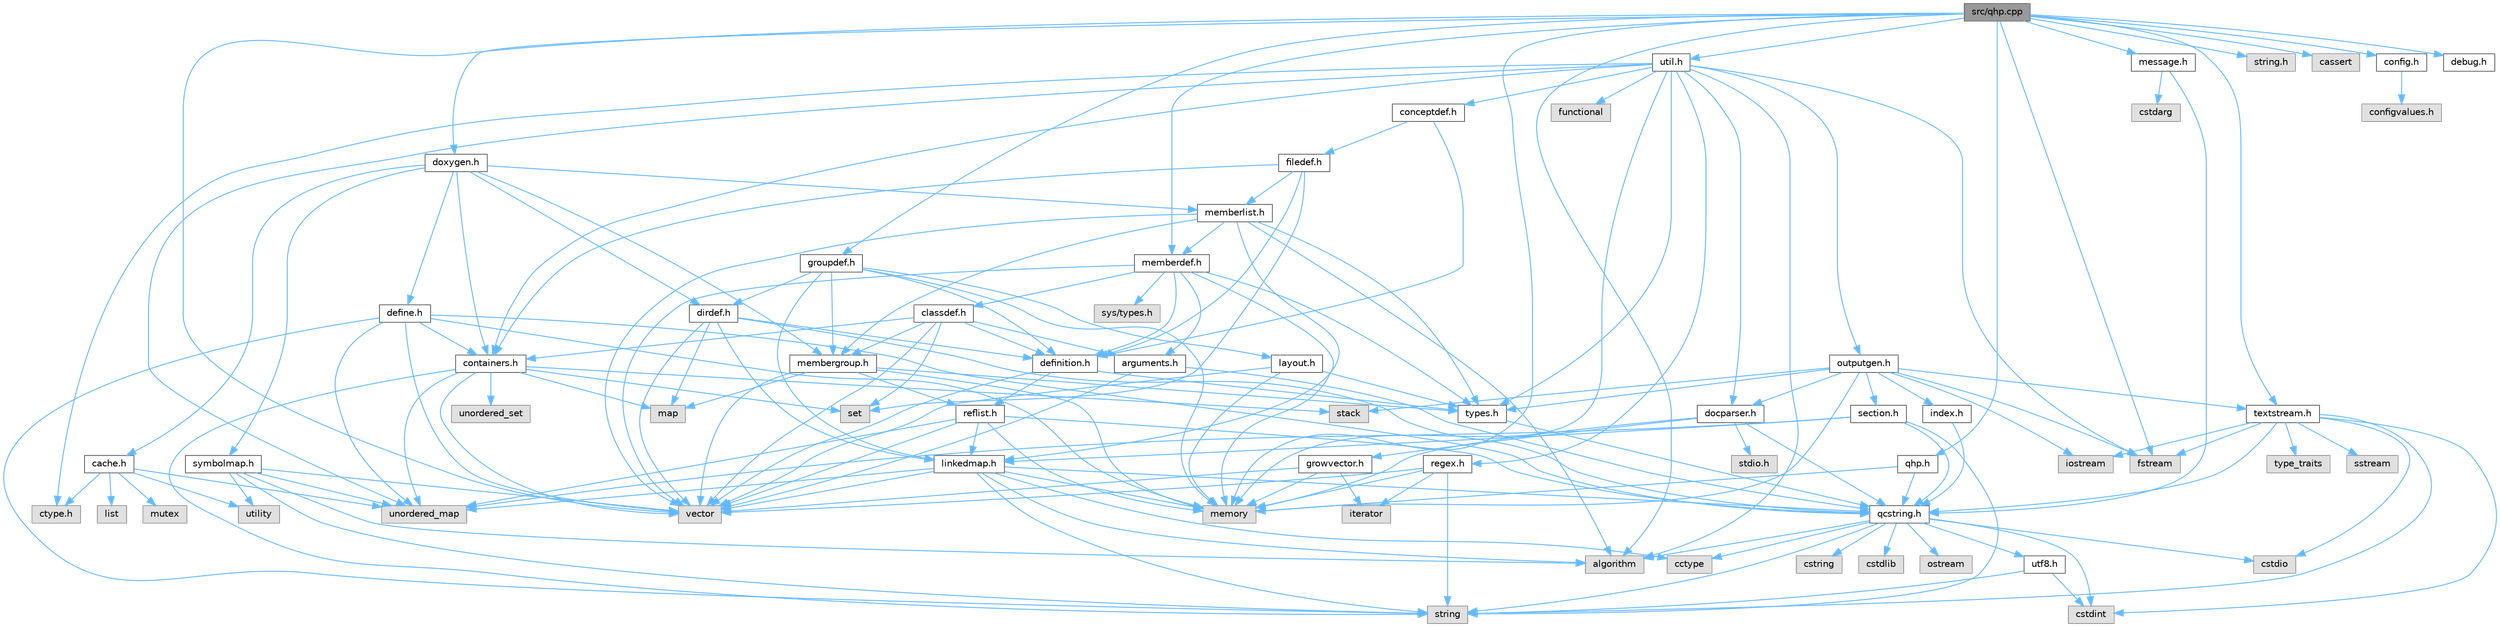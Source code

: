 digraph "src/qhp.cpp"
{
 // INTERACTIVE_SVG=YES
 // LATEX_PDF_SIZE
  bgcolor="transparent";
  edge [fontname=Helvetica,fontsize=10,labelfontname=Helvetica,labelfontsize=10];
  node [fontname=Helvetica,fontsize=10,shape=box,height=0.2,width=0.4];
  Node1 [label="src/qhp.cpp",height=0.2,width=0.4,color="gray40", fillcolor="grey60", style="filled", fontcolor="black",tooltip=" "];
  Node1 -> Node2 [color="steelblue1",style="solid"];
  Node2 [label="algorithm",height=0.2,width=0.4,color="grey60", fillcolor="#E0E0E0", style="filled",tooltip=" "];
  Node1 -> Node3 [color="steelblue1",style="solid"];
  Node3 [label="fstream",height=0.2,width=0.4,color="grey60", fillcolor="#E0E0E0", style="filled",tooltip=" "];
  Node1 -> Node4 [color="steelblue1",style="solid"];
  Node4 [label="memory",height=0.2,width=0.4,color="grey60", fillcolor="#E0E0E0", style="filled",tooltip=" "];
  Node1 -> Node5 [color="steelblue1",style="solid"];
  Node5 [label="string.h",height=0.2,width=0.4,color="grey60", fillcolor="#E0E0E0", style="filled",tooltip=" "];
  Node1 -> Node6 [color="steelblue1",style="solid"];
  Node6 [label="vector",height=0.2,width=0.4,color="grey60", fillcolor="#E0E0E0", style="filled",tooltip=" "];
  Node1 -> Node7 [color="steelblue1",style="solid"];
  Node7 [label="cassert",height=0.2,width=0.4,color="grey60", fillcolor="#E0E0E0", style="filled",tooltip=" "];
  Node1 -> Node8 [color="steelblue1",style="solid"];
  Node8 [label="config.h",height=0.2,width=0.4,color="grey40", fillcolor="white", style="filled",URL="$db/d16/config_8h.html",tooltip=" "];
  Node8 -> Node9 [color="steelblue1",style="solid"];
  Node9 [label="configvalues.h",height=0.2,width=0.4,color="grey60", fillcolor="#E0E0E0", style="filled",tooltip=" "];
  Node1 -> Node10 [color="steelblue1",style="solid"];
  Node10 [label="debug.h",height=0.2,width=0.4,color="grey40", fillcolor="white", style="filled",URL="$db/d16/debug_8h.html",tooltip=" "];
  Node1 -> Node11 [color="steelblue1",style="solid"];
  Node11 [label="doxygen.h",height=0.2,width=0.4,color="grey40", fillcolor="white", style="filled",URL="$d1/da1/doxygen_8h.html",tooltip=" "];
  Node11 -> Node12 [color="steelblue1",style="solid"];
  Node12 [label="containers.h",height=0.2,width=0.4,color="grey40", fillcolor="white", style="filled",URL="$d5/d75/containers_8h.html",tooltip=" "];
  Node12 -> Node6 [color="steelblue1",style="solid"];
  Node12 -> Node13 [color="steelblue1",style="solid"];
  Node13 [label="string",height=0.2,width=0.4,color="grey60", fillcolor="#E0E0E0", style="filled",tooltip=" "];
  Node12 -> Node14 [color="steelblue1",style="solid"];
  Node14 [label="set",height=0.2,width=0.4,color="grey60", fillcolor="#E0E0E0", style="filled",tooltip=" "];
  Node12 -> Node15 [color="steelblue1",style="solid"];
  Node15 [label="map",height=0.2,width=0.4,color="grey60", fillcolor="#E0E0E0", style="filled",tooltip=" "];
  Node12 -> Node16 [color="steelblue1",style="solid"];
  Node16 [label="unordered_set",height=0.2,width=0.4,color="grey60", fillcolor="#E0E0E0", style="filled",tooltip=" "];
  Node12 -> Node17 [color="steelblue1",style="solid"];
  Node17 [label="unordered_map",height=0.2,width=0.4,color="grey60", fillcolor="#E0E0E0", style="filled",tooltip=" "];
  Node12 -> Node18 [color="steelblue1",style="solid"];
  Node18 [label="stack",height=0.2,width=0.4,color="grey60", fillcolor="#E0E0E0", style="filled",tooltip=" "];
  Node11 -> Node19 [color="steelblue1",style="solid"];
  Node19 [label="membergroup.h",height=0.2,width=0.4,color="grey40", fillcolor="white", style="filled",URL="$d9/d11/membergroup_8h.html",tooltip=" "];
  Node19 -> Node6 [color="steelblue1",style="solid"];
  Node19 -> Node15 [color="steelblue1",style="solid"];
  Node19 -> Node4 [color="steelblue1",style="solid"];
  Node19 -> Node20 [color="steelblue1",style="solid"];
  Node20 [label="types.h",height=0.2,width=0.4,color="grey40", fillcolor="white", style="filled",URL="$d9/d49/types_8h.html",tooltip="This file contains a number of basic enums and types."];
  Node20 -> Node21 [color="steelblue1",style="solid"];
  Node21 [label="qcstring.h",height=0.2,width=0.4,color="grey40", fillcolor="white", style="filled",URL="$d7/d5c/qcstring_8h.html",tooltip=" "];
  Node21 -> Node13 [color="steelblue1",style="solid"];
  Node21 -> Node2 [color="steelblue1",style="solid"];
  Node21 -> Node22 [color="steelblue1",style="solid"];
  Node22 [label="cctype",height=0.2,width=0.4,color="grey60", fillcolor="#E0E0E0", style="filled",tooltip=" "];
  Node21 -> Node23 [color="steelblue1",style="solid"];
  Node23 [label="cstring",height=0.2,width=0.4,color="grey60", fillcolor="#E0E0E0", style="filled",tooltip=" "];
  Node21 -> Node24 [color="steelblue1",style="solid"];
  Node24 [label="cstdio",height=0.2,width=0.4,color="grey60", fillcolor="#E0E0E0", style="filled",tooltip=" "];
  Node21 -> Node25 [color="steelblue1",style="solid"];
  Node25 [label="cstdlib",height=0.2,width=0.4,color="grey60", fillcolor="#E0E0E0", style="filled",tooltip=" "];
  Node21 -> Node26 [color="steelblue1",style="solid"];
  Node26 [label="cstdint",height=0.2,width=0.4,color="grey60", fillcolor="#E0E0E0", style="filled",tooltip=" "];
  Node21 -> Node27 [color="steelblue1",style="solid"];
  Node27 [label="ostream",height=0.2,width=0.4,color="grey60", fillcolor="#E0E0E0", style="filled",tooltip=" "];
  Node21 -> Node28 [color="steelblue1",style="solid"];
  Node28 [label="utf8.h",height=0.2,width=0.4,color="grey40", fillcolor="white", style="filled",URL="$db/d7c/utf8_8h.html",tooltip="Various UTF8 related helper functions."];
  Node28 -> Node26 [color="steelblue1",style="solid"];
  Node28 -> Node13 [color="steelblue1",style="solid"];
  Node19 -> Node29 [color="steelblue1",style="solid"];
  Node29 [label="reflist.h",height=0.2,width=0.4,color="grey40", fillcolor="white", style="filled",URL="$d1/d02/reflist_8h.html",tooltip=" "];
  Node29 -> Node6 [color="steelblue1",style="solid"];
  Node29 -> Node17 [color="steelblue1",style="solid"];
  Node29 -> Node4 [color="steelblue1",style="solid"];
  Node29 -> Node21 [color="steelblue1",style="solid"];
  Node29 -> Node30 [color="steelblue1",style="solid"];
  Node30 [label="linkedmap.h",height=0.2,width=0.4,color="grey40", fillcolor="white", style="filled",URL="$da/de1/linkedmap_8h.html",tooltip=" "];
  Node30 -> Node17 [color="steelblue1",style="solid"];
  Node30 -> Node6 [color="steelblue1",style="solid"];
  Node30 -> Node4 [color="steelblue1",style="solid"];
  Node30 -> Node13 [color="steelblue1",style="solid"];
  Node30 -> Node2 [color="steelblue1",style="solid"];
  Node30 -> Node22 [color="steelblue1",style="solid"];
  Node30 -> Node21 [color="steelblue1",style="solid"];
  Node11 -> Node31 [color="steelblue1",style="solid"];
  Node31 [label="dirdef.h",height=0.2,width=0.4,color="grey40", fillcolor="white", style="filled",URL="$d6/d15/dirdef_8h.html",tooltip=" "];
  Node31 -> Node6 [color="steelblue1",style="solid"];
  Node31 -> Node15 [color="steelblue1",style="solid"];
  Node31 -> Node21 [color="steelblue1",style="solid"];
  Node31 -> Node30 [color="steelblue1",style="solid"];
  Node31 -> Node32 [color="steelblue1",style="solid"];
  Node32 [label="definition.h",height=0.2,width=0.4,color="grey40", fillcolor="white", style="filled",URL="$df/da1/definition_8h.html",tooltip=" "];
  Node32 -> Node6 [color="steelblue1",style="solid"];
  Node32 -> Node20 [color="steelblue1",style="solid"];
  Node32 -> Node29 [color="steelblue1",style="solid"];
  Node11 -> Node33 [color="steelblue1",style="solid"];
  Node33 [label="memberlist.h",height=0.2,width=0.4,color="grey40", fillcolor="white", style="filled",URL="$dd/d78/memberlist_8h.html",tooltip=" "];
  Node33 -> Node6 [color="steelblue1",style="solid"];
  Node33 -> Node2 [color="steelblue1",style="solid"];
  Node33 -> Node34 [color="steelblue1",style="solid"];
  Node34 [label="memberdef.h",height=0.2,width=0.4,color="grey40", fillcolor="white", style="filled",URL="$d4/d46/memberdef_8h.html",tooltip=" "];
  Node34 -> Node6 [color="steelblue1",style="solid"];
  Node34 -> Node4 [color="steelblue1",style="solid"];
  Node34 -> Node35 [color="steelblue1",style="solid"];
  Node35 [label="sys/types.h",height=0.2,width=0.4,color="grey60", fillcolor="#E0E0E0", style="filled",tooltip=" "];
  Node34 -> Node20 [color="steelblue1",style="solid"];
  Node34 -> Node32 [color="steelblue1",style="solid"];
  Node34 -> Node36 [color="steelblue1",style="solid"];
  Node36 [label="arguments.h",height=0.2,width=0.4,color="grey40", fillcolor="white", style="filled",URL="$df/d9b/arguments_8h.html",tooltip=" "];
  Node36 -> Node6 [color="steelblue1",style="solid"];
  Node36 -> Node21 [color="steelblue1",style="solid"];
  Node34 -> Node37 [color="steelblue1",style="solid"];
  Node37 [label="classdef.h",height=0.2,width=0.4,color="grey40", fillcolor="white", style="filled",URL="$d1/da6/classdef_8h.html",tooltip=" "];
  Node37 -> Node6 [color="steelblue1",style="solid"];
  Node37 -> Node14 [color="steelblue1",style="solid"];
  Node37 -> Node12 [color="steelblue1",style="solid"];
  Node37 -> Node32 [color="steelblue1",style="solid"];
  Node37 -> Node36 [color="steelblue1",style="solid"];
  Node37 -> Node19 [color="steelblue1",style="solid"];
  Node33 -> Node30 [color="steelblue1",style="solid"];
  Node33 -> Node20 [color="steelblue1",style="solid"];
  Node33 -> Node19 [color="steelblue1",style="solid"];
  Node11 -> Node38 [color="steelblue1",style="solid"];
  Node38 [label="define.h",height=0.2,width=0.4,color="grey40", fillcolor="white", style="filled",URL="$df/d67/define_8h.html",tooltip=" "];
  Node38 -> Node6 [color="steelblue1",style="solid"];
  Node38 -> Node4 [color="steelblue1",style="solid"];
  Node38 -> Node13 [color="steelblue1",style="solid"];
  Node38 -> Node17 [color="steelblue1",style="solid"];
  Node38 -> Node21 [color="steelblue1",style="solid"];
  Node38 -> Node12 [color="steelblue1",style="solid"];
  Node11 -> Node39 [color="steelblue1",style="solid"];
  Node39 [label="cache.h",height=0.2,width=0.4,color="grey40", fillcolor="white", style="filled",URL="$d3/d26/cache_8h.html",tooltip=" "];
  Node39 -> Node40 [color="steelblue1",style="solid"];
  Node40 [label="list",height=0.2,width=0.4,color="grey60", fillcolor="#E0E0E0", style="filled",tooltip=" "];
  Node39 -> Node17 [color="steelblue1",style="solid"];
  Node39 -> Node41 [color="steelblue1",style="solid"];
  Node41 [label="mutex",height=0.2,width=0.4,color="grey60", fillcolor="#E0E0E0", style="filled",tooltip=" "];
  Node39 -> Node42 [color="steelblue1",style="solid"];
  Node42 [label="utility",height=0.2,width=0.4,color="grey60", fillcolor="#E0E0E0", style="filled",tooltip=" "];
  Node39 -> Node43 [color="steelblue1",style="solid"];
  Node43 [label="ctype.h",height=0.2,width=0.4,color="grey60", fillcolor="#E0E0E0", style="filled",tooltip=" "];
  Node11 -> Node44 [color="steelblue1",style="solid"];
  Node44 [label="symbolmap.h",height=0.2,width=0.4,color="grey40", fillcolor="white", style="filled",URL="$d7/ddd/symbolmap_8h.html",tooltip=" "];
  Node44 -> Node2 [color="steelblue1",style="solid"];
  Node44 -> Node17 [color="steelblue1",style="solid"];
  Node44 -> Node6 [color="steelblue1",style="solid"];
  Node44 -> Node13 [color="steelblue1",style="solid"];
  Node44 -> Node42 [color="steelblue1",style="solid"];
  Node1 -> Node45 [color="steelblue1",style="solid"];
  Node45 [label="groupdef.h",height=0.2,width=0.4,color="grey40", fillcolor="white", style="filled",URL="$d1/de6/groupdef_8h.html",tooltip=" "];
  Node45 -> Node4 [color="steelblue1",style="solid"];
  Node45 -> Node32 [color="steelblue1",style="solid"];
  Node45 -> Node31 [color="steelblue1",style="solid"];
  Node45 -> Node46 [color="steelblue1",style="solid"];
  Node46 [label="layout.h",height=0.2,width=0.4,color="grey40", fillcolor="white", style="filled",URL="$db/d51/layout_8h.html",tooltip=" "];
  Node46 -> Node4 [color="steelblue1",style="solid"];
  Node46 -> Node6 [color="steelblue1",style="solid"];
  Node46 -> Node20 [color="steelblue1",style="solid"];
  Node45 -> Node19 [color="steelblue1",style="solid"];
  Node45 -> Node30 [color="steelblue1",style="solid"];
  Node1 -> Node34 [color="steelblue1",style="solid"];
  Node1 -> Node47 [color="steelblue1",style="solid"];
  Node47 [label="message.h",height=0.2,width=0.4,color="grey40", fillcolor="white", style="filled",URL="$d2/d0d/message_8h.html",tooltip=" "];
  Node47 -> Node48 [color="steelblue1",style="solid"];
  Node48 [label="cstdarg",height=0.2,width=0.4,color="grey60", fillcolor="#E0E0E0", style="filled",tooltip=" "];
  Node47 -> Node21 [color="steelblue1",style="solid"];
  Node1 -> Node49 [color="steelblue1",style="solid"];
  Node49 [label="qhp.h",height=0.2,width=0.4,color="grey40", fillcolor="white", style="filled",URL="$dc/d20/qhp_8h.html",tooltip=" "];
  Node49 -> Node4 [color="steelblue1",style="solid"];
  Node49 -> Node21 [color="steelblue1",style="solid"];
  Node1 -> Node50 [color="steelblue1",style="solid"];
  Node50 [label="textstream.h",height=0.2,width=0.4,color="grey40", fillcolor="white", style="filled",URL="$d4/d7d/textstream_8h.html",tooltip=" "];
  Node50 -> Node13 [color="steelblue1",style="solid"];
  Node50 -> Node51 [color="steelblue1",style="solid"];
  Node51 [label="iostream",height=0.2,width=0.4,color="grey60", fillcolor="#E0E0E0", style="filled",tooltip=" "];
  Node50 -> Node52 [color="steelblue1",style="solid"];
  Node52 [label="sstream",height=0.2,width=0.4,color="grey60", fillcolor="#E0E0E0", style="filled",tooltip=" "];
  Node50 -> Node26 [color="steelblue1",style="solid"];
  Node50 -> Node24 [color="steelblue1",style="solid"];
  Node50 -> Node3 [color="steelblue1",style="solid"];
  Node50 -> Node53 [color="steelblue1",style="solid"];
  Node53 [label="type_traits",height=0.2,width=0.4,color="grey60", fillcolor="#E0E0E0", style="filled",tooltip=" "];
  Node50 -> Node21 [color="steelblue1",style="solid"];
  Node1 -> Node54 [color="steelblue1",style="solid"];
  Node54 [label="util.h",height=0.2,width=0.4,color="grey40", fillcolor="white", style="filled",URL="$d8/d3c/util_8h.html",tooltip="A bunch of utility functions."];
  Node54 -> Node4 [color="steelblue1",style="solid"];
  Node54 -> Node17 [color="steelblue1",style="solid"];
  Node54 -> Node2 [color="steelblue1",style="solid"];
  Node54 -> Node55 [color="steelblue1",style="solid"];
  Node55 [label="functional",height=0.2,width=0.4,color="grey60", fillcolor="#E0E0E0", style="filled",tooltip=" "];
  Node54 -> Node3 [color="steelblue1",style="solid"];
  Node54 -> Node43 [color="steelblue1",style="solid"];
  Node54 -> Node20 [color="steelblue1",style="solid"];
  Node54 -> Node56 [color="steelblue1",style="solid"];
  Node56 [label="docparser.h",height=0.2,width=0.4,color="grey40", fillcolor="white", style="filled",URL="$de/d9c/docparser_8h.html",tooltip=" "];
  Node56 -> Node57 [color="steelblue1",style="solid"];
  Node57 [label="stdio.h",height=0.2,width=0.4,color="grey60", fillcolor="#E0E0E0", style="filled",tooltip=" "];
  Node56 -> Node4 [color="steelblue1",style="solid"];
  Node56 -> Node21 [color="steelblue1",style="solid"];
  Node56 -> Node58 [color="steelblue1",style="solid"];
  Node58 [label="growvector.h",height=0.2,width=0.4,color="grey40", fillcolor="white", style="filled",URL="$d7/d50/growvector_8h.html",tooltip=" "];
  Node58 -> Node6 [color="steelblue1",style="solid"];
  Node58 -> Node4 [color="steelblue1",style="solid"];
  Node58 -> Node59 [color="steelblue1",style="solid"];
  Node59 [label="iterator",height=0.2,width=0.4,color="grey60", fillcolor="#E0E0E0", style="filled",tooltip=" "];
  Node54 -> Node12 [color="steelblue1",style="solid"];
  Node54 -> Node60 [color="steelblue1",style="solid"];
  Node60 [label="outputgen.h",height=0.2,width=0.4,color="grey40", fillcolor="white", style="filled",URL="$df/d06/outputgen_8h.html",tooltip=" "];
  Node60 -> Node4 [color="steelblue1",style="solid"];
  Node60 -> Node18 [color="steelblue1",style="solid"];
  Node60 -> Node51 [color="steelblue1",style="solid"];
  Node60 -> Node3 [color="steelblue1",style="solid"];
  Node60 -> Node20 [color="steelblue1",style="solid"];
  Node60 -> Node61 [color="steelblue1",style="solid"];
  Node61 [label="index.h",height=0.2,width=0.4,color="grey40", fillcolor="white", style="filled",URL="$d1/db5/index_8h.html",tooltip=" "];
  Node61 -> Node21 [color="steelblue1",style="solid"];
  Node60 -> Node62 [color="steelblue1",style="solid"];
  Node62 [label="section.h",height=0.2,width=0.4,color="grey40", fillcolor="white", style="filled",URL="$d1/d2a/section_8h.html",tooltip=" "];
  Node62 -> Node13 [color="steelblue1",style="solid"];
  Node62 -> Node17 [color="steelblue1",style="solid"];
  Node62 -> Node21 [color="steelblue1",style="solid"];
  Node62 -> Node30 [color="steelblue1",style="solid"];
  Node60 -> Node50 [color="steelblue1",style="solid"];
  Node60 -> Node56 [color="steelblue1",style="solid"];
  Node54 -> Node63 [color="steelblue1",style="solid"];
  Node63 [label="regex.h",height=0.2,width=0.4,color="grey40", fillcolor="white", style="filled",URL="$d1/d21/regex_8h.html",tooltip=" "];
  Node63 -> Node4 [color="steelblue1",style="solid"];
  Node63 -> Node13 [color="steelblue1",style="solid"];
  Node63 -> Node6 [color="steelblue1",style="solid"];
  Node63 -> Node59 [color="steelblue1",style="solid"];
  Node54 -> Node64 [color="steelblue1",style="solid"];
  Node64 [label="conceptdef.h",height=0.2,width=0.4,color="grey40", fillcolor="white", style="filled",URL="$da/df1/conceptdef_8h.html",tooltip=" "];
  Node64 -> Node32 [color="steelblue1",style="solid"];
  Node64 -> Node65 [color="steelblue1",style="solid"];
  Node65 [label="filedef.h",height=0.2,width=0.4,color="grey40", fillcolor="white", style="filled",URL="$d4/d3a/filedef_8h.html",tooltip=" "];
  Node65 -> Node14 [color="steelblue1",style="solid"];
  Node65 -> Node32 [color="steelblue1",style="solid"];
  Node65 -> Node33 [color="steelblue1",style="solid"];
  Node65 -> Node12 [color="steelblue1",style="solid"];
}
